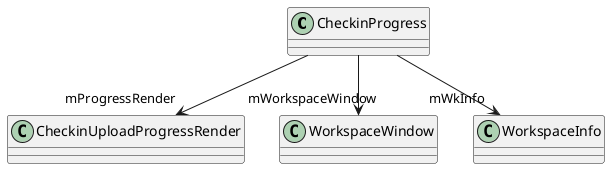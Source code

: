 @startuml
class CheckinProgress {
}
CheckinProgress --> "mProgressRender" CheckinUploadProgressRender
CheckinProgress --> "mWorkspaceWindow" WorkspaceWindow
CheckinProgress --> "mWkInfo" WorkspaceInfo
@enduml
